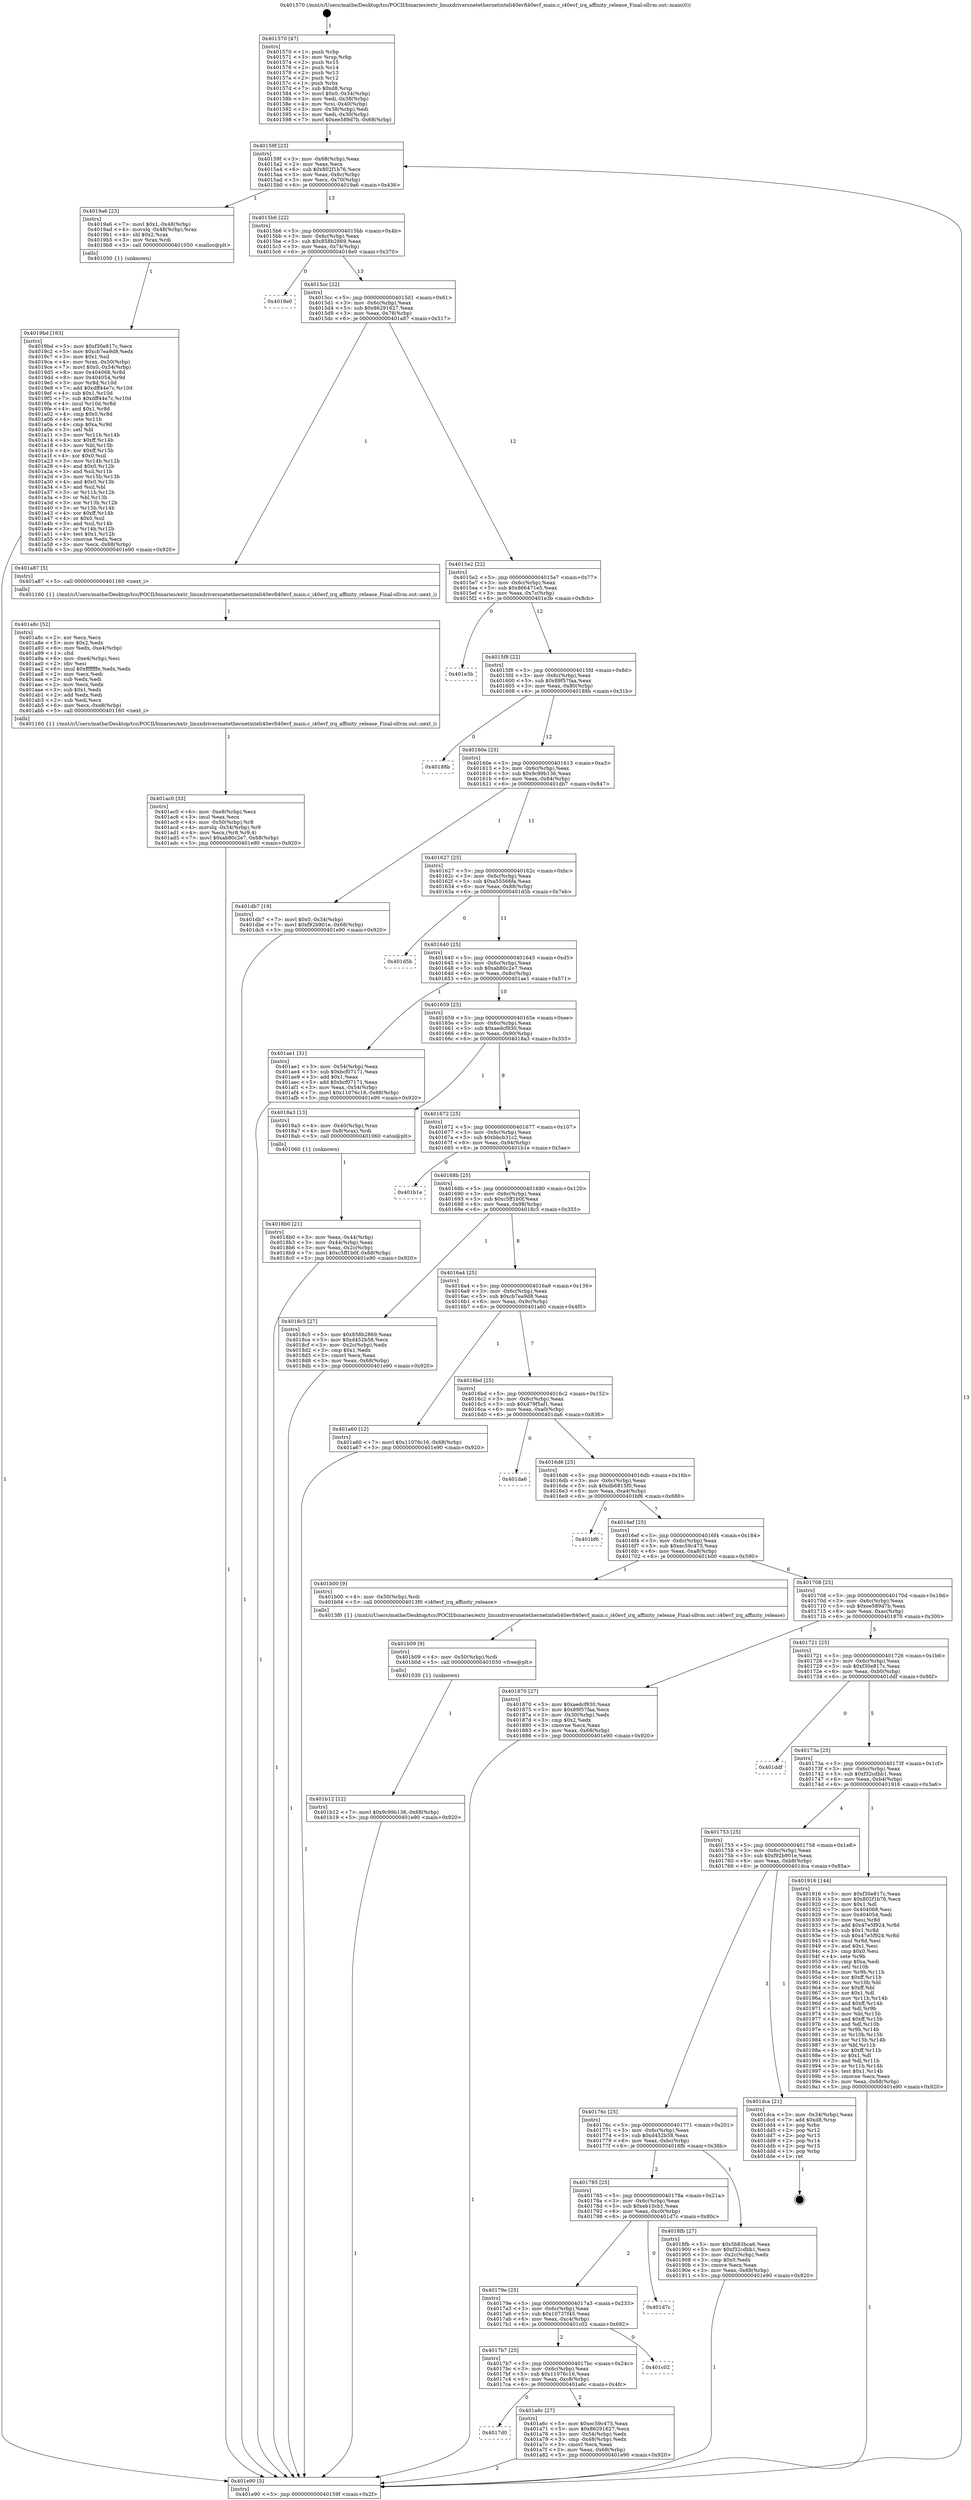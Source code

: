 digraph "0x401570" {
  label = "0x401570 (/mnt/c/Users/mathe/Desktop/tcc/POCII/binaries/extr_linuxdriversnetethernetinteli40evfi40evf_main.c_i40evf_irq_affinity_release_Final-ollvm.out::main(0))"
  labelloc = "t"
  node[shape=record]

  Entry [label="",width=0.3,height=0.3,shape=circle,fillcolor=black,style=filled]
  "0x40159f" [label="{
     0x40159f [23]\l
     | [instrs]\l
     &nbsp;&nbsp;0x40159f \<+3\>: mov -0x68(%rbp),%eax\l
     &nbsp;&nbsp;0x4015a2 \<+2\>: mov %eax,%ecx\l
     &nbsp;&nbsp;0x4015a4 \<+6\>: sub $0x802f1b76,%ecx\l
     &nbsp;&nbsp;0x4015aa \<+3\>: mov %eax,-0x6c(%rbp)\l
     &nbsp;&nbsp;0x4015ad \<+3\>: mov %ecx,-0x70(%rbp)\l
     &nbsp;&nbsp;0x4015b0 \<+6\>: je 00000000004019a6 \<main+0x436\>\l
  }"]
  "0x4019a6" [label="{
     0x4019a6 [23]\l
     | [instrs]\l
     &nbsp;&nbsp;0x4019a6 \<+7\>: movl $0x1,-0x48(%rbp)\l
     &nbsp;&nbsp;0x4019ad \<+4\>: movslq -0x48(%rbp),%rax\l
     &nbsp;&nbsp;0x4019b1 \<+4\>: shl $0x2,%rax\l
     &nbsp;&nbsp;0x4019b5 \<+3\>: mov %rax,%rdi\l
     &nbsp;&nbsp;0x4019b8 \<+5\>: call 0000000000401050 \<malloc@plt\>\l
     | [calls]\l
     &nbsp;&nbsp;0x401050 \{1\} (unknown)\l
  }"]
  "0x4015b6" [label="{
     0x4015b6 [22]\l
     | [instrs]\l
     &nbsp;&nbsp;0x4015b6 \<+5\>: jmp 00000000004015bb \<main+0x4b\>\l
     &nbsp;&nbsp;0x4015bb \<+3\>: mov -0x6c(%rbp),%eax\l
     &nbsp;&nbsp;0x4015be \<+5\>: sub $0x858b2869,%eax\l
     &nbsp;&nbsp;0x4015c3 \<+3\>: mov %eax,-0x74(%rbp)\l
     &nbsp;&nbsp;0x4015c6 \<+6\>: je 00000000004018e0 \<main+0x370\>\l
  }"]
  Exit [label="",width=0.3,height=0.3,shape=circle,fillcolor=black,style=filled,peripheries=2]
  "0x4018e0" [label="{
     0x4018e0\l
  }", style=dashed]
  "0x4015cc" [label="{
     0x4015cc [22]\l
     | [instrs]\l
     &nbsp;&nbsp;0x4015cc \<+5\>: jmp 00000000004015d1 \<main+0x61\>\l
     &nbsp;&nbsp;0x4015d1 \<+3\>: mov -0x6c(%rbp),%eax\l
     &nbsp;&nbsp;0x4015d4 \<+5\>: sub $0x86291627,%eax\l
     &nbsp;&nbsp;0x4015d9 \<+3\>: mov %eax,-0x78(%rbp)\l
     &nbsp;&nbsp;0x4015dc \<+6\>: je 0000000000401a87 \<main+0x517\>\l
  }"]
  "0x401b12" [label="{
     0x401b12 [12]\l
     | [instrs]\l
     &nbsp;&nbsp;0x401b12 \<+7\>: movl $0x9c99b136,-0x68(%rbp)\l
     &nbsp;&nbsp;0x401b19 \<+5\>: jmp 0000000000401e90 \<main+0x920\>\l
  }"]
  "0x401a87" [label="{
     0x401a87 [5]\l
     | [instrs]\l
     &nbsp;&nbsp;0x401a87 \<+5\>: call 0000000000401160 \<next_i\>\l
     | [calls]\l
     &nbsp;&nbsp;0x401160 \{1\} (/mnt/c/Users/mathe/Desktop/tcc/POCII/binaries/extr_linuxdriversnetethernetinteli40evfi40evf_main.c_i40evf_irq_affinity_release_Final-ollvm.out::next_i)\l
  }"]
  "0x4015e2" [label="{
     0x4015e2 [22]\l
     | [instrs]\l
     &nbsp;&nbsp;0x4015e2 \<+5\>: jmp 00000000004015e7 \<main+0x77\>\l
     &nbsp;&nbsp;0x4015e7 \<+3\>: mov -0x6c(%rbp),%eax\l
     &nbsp;&nbsp;0x4015ea \<+5\>: sub $0x866471e5,%eax\l
     &nbsp;&nbsp;0x4015ef \<+3\>: mov %eax,-0x7c(%rbp)\l
     &nbsp;&nbsp;0x4015f2 \<+6\>: je 0000000000401e3b \<main+0x8cb\>\l
  }"]
  "0x401b09" [label="{
     0x401b09 [9]\l
     | [instrs]\l
     &nbsp;&nbsp;0x401b09 \<+4\>: mov -0x50(%rbp),%rdi\l
     &nbsp;&nbsp;0x401b0d \<+5\>: call 0000000000401030 \<free@plt\>\l
     | [calls]\l
     &nbsp;&nbsp;0x401030 \{1\} (unknown)\l
  }"]
  "0x401e3b" [label="{
     0x401e3b\l
  }", style=dashed]
  "0x4015f8" [label="{
     0x4015f8 [22]\l
     | [instrs]\l
     &nbsp;&nbsp;0x4015f8 \<+5\>: jmp 00000000004015fd \<main+0x8d\>\l
     &nbsp;&nbsp;0x4015fd \<+3\>: mov -0x6c(%rbp),%eax\l
     &nbsp;&nbsp;0x401600 \<+5\>: sub $0x89f57faa,%eax\l
     &nbsp;&nbsp;0x401605 \<+3\>: mov %eax,-0x80(%rbp)\l
     &nbsp;&nbsp;0x401608 \<+6\>: je 000000000040188b \<main+0x31b\>\l
  }"]
  "0x401ac0" [label="{
     0x401ac0 [33]\l
     | [instrs]\l
     &nbsp;&nbsp;0x401ac0 \<+6\>: mov -0xe8(%rbp),%ecx\l
     &nbsp;&nbsp;0x401ac6 \<+3\>: imul %eax,%ecx\l
     &nbsp;&nbsp;0x401ac9 \<+4\>: mov -0x50(%rbp),%r8\l
     &nbsp;&nbsp;0x401acd \<+4\>: movslq -0x54(%rbp),%r9\l
     &nbsp;&nbsp;0x401ad1 \<+4\>: mov %ecx,(%r8,%r9,4)\l
     &nbsp;&nbsp;0x401ad5 \<+7\>: movl $0xab80c2e7,-0x68(%rbp)\l
     &nbsp;&nbsp;0x401adc \<+5\>: jmp 0000000000401e90 \<main+0x920\>\l
  }"]
  "0x40188b" [label="{
     0x40188b\l
  }", style=dashed]
  "0x40160e" [label="{
     0x40160e [25]\l
     | [instrs]\l
     &nbsp;&nbsp;0x40160e \<+5\>: jmp 0000000000401613 \<main+0xa3\>\l
     &nbsp;&nbsp;0x401613 \<+3\>: mov -0x6c(%rbp),%eax\l
     &nbsp;&nbsp;0x401616 \<+5\>: sub $0x9c99b136,%eax\l
     &nbsp;&nbsp;0x40161b \<+6\>: mov %eax,-0x84(%rbp)\l
     &nbsp;&nbsp;0x401621 \<+6\>: je 0000000000401db7 \<main+0x847\>\l
  }"]
  "0x401a8c" [label="{
     0x401a8c [52]\l
     | [instrs]\l
     &nbsp;&nbsp;0x401a8c \<+2\>: xor %ecx,%ecx\l
     &nbsp;&nbsp;0x401a8e \<+5\>: mov $0x2,%edx\l
     &nbsp;&nbsp;0x401a93 \<+6\>: mov %edx,-0xe4(%rbp)\l
     &nbsp;&nbsp;0x401a99 \<+1\>: cltd\l
     &nbsp;&nbsp;0x401a9a \<+6\>: mov -0xe4(%rbp),%esi\l
     &nbsp;&nbsp;0x401aa0 \<+2\>: idiv %esi\l
     &nbsp;&nbsp;0x401aa2 \<+6\>: imul $0xfffffffe,%edx,%edx\l
     &nbsp;&nbsp;0x401aa8 \<+2\>: mov %ecx,%edi\l
     &nbsp;&nbsp;0x401aaa \<+2\>: sub %edx,%edi\l
     &nbsp;&nbsp;0x401aac \<+2\>: mov %ecx,%edx\l
     &nbsp;&nbsp;0x401aae \<+3\>: sub $0x1,%edx\l
     &nbsp;&nbsp;0x401ab1 \<+2\>: add %edx,%edi\l
     &nbsp;&nbsp;0x401ab3 \<+2\>: sub %edi,%ecx\l
     &nbsp;&nbsp;0x401ab5 \<+6\>: mov %ecx,-0xe8(%rbp)\l
     &nbsp;&nbsp;0x401abb \<+5\>: call 0000000000401160 \<next_i\>\l
     | [calls]\l
     &nbsp;&nbsp;0x401160 \{1\} (/mnt/c/Users/mathe/Desktop/tcc/POCII/binaries/extr_linuxdriversnetethernetinteli40evfi40evf_main.c_i40evf_irq_affinity_release_Final-ollvm.out::next_i)\l
  }"]
  "0x401db7" [label="{
     0x401db7 [19]\l
     | [instrs]\l
     &nbsp;&nbsp;0x401db7 \<+7\>: movl $0x0,-0x34(%rbp)\l
     &nbsp;&nbsp;0x401dbe \<+7\>: movl $0xf92b901e,-0x68(%rbp)\l
     &nbsp;&nbsp;0x401dc5 \<+5\>: jmp 0000000000401e90 \<main+0x920\>\l
  }"]
  "0x401627" [label="{
     0x401627 [25]\l
     | [instrs]\l
     &nbsp;&nbsp;0x401627 \<+5\>: jmp 000000000040162c \<main+0xbc\>\l
     &nbsp;&nbsp;0x40162c \<+3\>: mov -0x6c(%rbp),%eax\l
     &nbsp;&nbsp;0x40162f \<+5\>: sub $0xa55566fa,%eax\l
     &nbsp;&nbsp;0x401634 \<+6\>: mov %eax,-0x88(%rbp)\l
     &nbsp;&nbsp;0x40163a \<+6\>: je 0000000000401d5b \<main+0x7eb\>\l
  }"]
  "0x4017d0" [label="{
     0x4017d0\l
  }", style=dashed]
  "0x401d5b" [label="{
     0x401d5b\l
  }", style=dashed]
  "0x401640" [label="{
     0x401640 [25]\l
     | [instrs]\l
     &nbsp;&nbsp;0x401640 \<+5\>: jmp 0000000000401645 \<main+0xd5\>\l
     &nbsp;&nbsp;0x401645 \<+3\>: mov -0x6c(%rbp),%eax\l
     &nbsp;&nbsp;0x401648 \<+5\>: sub $0xab80c2e7,%eax\l
     &nbsp;&nbsp;0x40164d \<+6\>: mov %eax,-0x8c(%rbp)\l
     &nbsp;&nbsp;0x401653 \<+6\>: je 0000000000401ae1 \<main+0x571\>\l
  }"]
  "0x401a6c" [label="{
     0x401a6c [27]\l
     | [instrs]\l
     &nbsp;&nbsp;0x401a6c \<+5\>: mov $0xec59c475,%eax\l
     &nbsp;&nbsp;0x401a71 \<+5\>: mov $0x86291627,%ecx\l
     &nbsp;&nbsp;0x401a76 \<+3\>: mov -0x54(%rbp),%edx\l
     &nbsp;&nbsp;0x401a79 \<+3\>: cmp -0x48(%rbp),%edx\l
     &nbsp;&nbsp;0x401a7c \<+3\>: cmovl %ecx,%eax\l
     &nbsp;&nbsp;0x401a7f \<+3\>: mov %eax,-0x68(%rbp)\l
     &nbsp;&nbsp;0x401a82 \<+5\>: jmp 0000000000401e90 \<main+0x920\>\l
  }"]
  "0x401ae1" [label="{
     0x401ae1 [31]\l
     | [instrs]\l
     &nbsp;&nbsp;0x401ae1 \<+3\>: mov -0x54(%rbp),%eax\l
     &nbsp;&nbsp;0x401ae4 \<+5\>: sub $0xbcf07171,%eax\l
     &nbsp;&nbsp;0x401ae9 \<+3\>: add $0x1,%eax\l
     &nbsp;&nbsp;0x401aec \<+5\>: add $0xbcf07171,%eax\l
     &nbsp;&nbsp;0x401af1 \<+3\>: mov %eax,-0x54(%rbp)\l
     &nbsp;&nbsp;0x401af4 \<+7\>: movl $0x11076c16,-0x68(%rbp)\l
     &nbsp;&nbsp;0x401afb \<+5\>: jmp 0000000000401e90 \<main+0x920\>\l
  }"]
  "0x401659" [label="{
     0x401659 [25]\l
     | [instrs]\l
     &nbsp;&nbsp;0x401659 \<+5\>: jmp 000000000040165e \<main+0xee\>\l
     &nbsp;&nbsp;0x40165e \<+3\>: mov -0x6c(%rbp),%eax\l
     &nbsp;&nbsp;0x401661 \<+5\>: sub $0xaedcf930,%eax\l
     &nbsp;&nbsp;0x401666 \<+6\>: mov %eax,-0x90(%rbp)\l
     &nbsp;&nbsp;0x40166c \<+6\>: je 00000000004018a3 \<main+0x333\>\l
  }"]
  "0x4017b7" [label="{
     0x4017b7 [25]\l
     | [instrs]\l
     &nbsp;&nbsp;0x4017b7 \<+5\>: jmp 00000000004017bc \<main+0x24c\>\l
     &nbsp;&nbsp;0x4017bc \<+3\>: mov -0x6c(%rbp),%eax\l
     &nbsp;&nbsp;0x4017bf \<+5\>: sub $0x11076c16,%eax\l
     &nbsp;&nbsp;0x4017c4 \<+6\>: mov %eax,-0xc8(%rbp)\l
     &nbsp;&nbsp;0x4017ca \<+6\>: je 0000000000401a6c \<main+0x4fc\>\l
  }"]
  "0x4018a3" [label="{
     0x4018a3 [13]\l
     | [instrs]\l
     &nbsp;&nbsp;0x4018a3 \<+4\>: mov -0x40(%rbp),%rax\l
     &nbsp;&nbsp;0x4018a7 \<+4\>: mov 0x8(%rax),%rdi\l
     &nbsp;&nbsp;0x4018ab \<+5\>: call 0000000000401060 \<atoi@plt\>\l
     | [calls]\l
     &nbsp;&nbsp;0x401060 \{1\} (unknown)\l
  }"]
  "0x401672" [label="{
     0x401672 [25]\l
     | [instrs]\l
     &nbsp;&nbsp;0x401672 \<+5\>: jmp 0000000000401677 \<main+0x107\>\l
     &nbsp;&nbsp;0x401677 \<+3\>: mov -0x6c(%rbp),%eax\l
     &nbsp;&nbsp;0x40167a \<+5\>: sub $0xbbcb31c2,%eax\l
     &nbsp;&nbsp;0x40167f \<+6\>: mov %eax,-0x94(%rbp)\l
     &nbsp;&nbsp;0x401685 \<+6\>: je 0000000000401b1e \<main+0x5ae\>\l
  }"]
  "0x401c02" [label="{
     0x401c02\l
  }", style=dashed]
  "0x401b1e" [label="{
     0x401b1e\l
  }", style=dashed]
  "0x40168b" [label="{
     0x40168b [25]\l
     | [instrs]\l
     &nbsp;&nbsp;0x40168b \<+5\>: jmp 0000000000401690 \<main+0x120\>\l
     &nbsp;&nbsp;0x401690 \<+3\>: mov -0x6c(%rbp),%eax\l
     &nbsp;&nbsp;0x401693 \<+5\>: sub $0xc5ff1b0f,%eax\l
     &nbsp;&nbsp;0x401698 \<+6\>: mov %eax,-0x98(%rbp)\l
     &nbsp;&nbsp;0x40169e \<+6\>: je 00000000004018c5 \<main+0x355\>\l
  }"]
  "0x40179e" [label="{
     0x40179e [25]\l
     | [instrs]\l
     &nbsp;&nbsp;0x40179e \<+5\>: jmp 00000000004017a3 \<main+0x233\>\l
     &nbsp;&nbsp;0x4017a3 \<+3\>: mov -0x6c(%rbp),%eax\l
     &nbsp;&nbsp;0x4017a6 \<+5\>: sub $0x10737f45,%eax\l
     &nbsp;&nbsp;0x4017ab \<+6\>: mov %eax,-0xc4(%rbp)\l
     &nbsp;&nbsp;0x4017b1 \<+6\>: je 0000000000401c02 \<main+0x692\>\l
  }"]
  "0x4018c5" [label="{
     0x4018c5 [27]\l
     | [instrs]\l
     &nbsp;&nbsp;0x4018c5 \<+5\>: mov $0x858b2869,%eax\l
     &nbsp;&nbsp;0x4018ca \<+5\>: mov $0xd452b58,%ecx\l
     &nbsp;&nbsp;0x4018cf \<+3\>: mov -0x2c(%rbp),%edx\l
     &nbsp;&nbsp;0x4018d2 \<+3\>: cmp $0x1,%edx\l
     &nbsp;&nbsp;0x4018d5 \<+3\>: cmovl %ecx,%eax\l
     &nbsp;&nbsp;0x4018d8 \<+3\>: mov %eax,-0x68(%rbp)\l
     &nbsp;&nbsp;0x4018db \<+5\>: jmp 0000000000401e90 \<main+0x920\>\l
  }"]
  "0x4016a4" [label="{
     0x4016a4 [25]\l
     | [instrs]\l
     &nbsp;&nbsp;0x4016a4 \<+5\>: jmp 00000000004016a9 \<main+0x139\>\l
     &nbsp;&nbsp;0x4016a9 \<+3\>: mov -0x6c(%rbp),%eax\l
     &nbsp;&nbsp;0x4016ac \<+5\>: sub $0xcb7ea9d8,%eax\l
     &nbsp;&nbsp;0x4016b1 \<+6\>: mov %eax,-0x9c(%rbp)\l
     &nbsp;&nbsp;0x4016b7 \<+6\>: je 0000000000401a60 \<main+0x4f0\>\l
  }"]
  "0x401d7c" [label="{
     0x401d7c\l
  }", style=dashed]
  "0x401a60" [label="{
     0x401a60 [12]\l
     | [instrs]\l
     &nbsp;&nbsp;0x401a60 \<+7\>: movl $0x11076c16,-0x68(%rbp)\l
     &nbsp;&nbsp;0x401a67 \<+5\>: jmp 0000000000401e90 \<main+0x920\>\l
  }"]
  "0x4016bd" [label="{
     0x4016bd [25]\l
     | [instrs]\l
     &nbsp;&nbsp;0x4016bd \<+5\>: jmp 00000000004016c2 \<main+0x152\>\l
     &nbsp;&nbsp;0x4016c2 \<+3\>: mov -0x6c(%rbp),%eax\l
     &nbsp;&nbsp;0x4016c5 \<+5\>: sub $0xd79f5af1,%eax\l
     &nbsp;&nbsp;0x4016ca \<+6\>: mov %eax,-0xa0(%rbp)\l
     &nbsp;&nbsp;0x4016d0 \<+6\>: je 0000000000401da6 \<main+0x836\>\l
  }"]
  "0x4019bd" [label="{
     0x4019bd [163]\l
     | [instrs]\l
     &nbsp;&nbsp;0x4019bd \<+5\>: mov $0xf30e817c,%ecx\l
     &nbsp;&nbsp;0x4019c2 \<+5\>: mov $0xcb7ea9d8,%edx\l
     &nbsp;&nbsp;0x4019c7 \<+3\>: mov $0x1,%sil\l
     &nbsp;&nbsp;0x4019ca \<+4\>: mov %rax,-0x50(%rbp)\l
     &nbsp;&nbsp;0x4019ce \<+7\>: movl $0x0,-0x54(%rbp)\l
     &nbsp;&nbsp;0x4019d5 \<+8\>: mov 0x404068,%r8d\l
     &nbsp;&nbsp;0x4019dd \<+8\>: mov 0x404054,%r9d\l
     &nbsp;&nbsp;0x4019e5 \<+3\>: mov %r8d,%r10d\l
     &nbsp;&nbsp;0x4019e8 \<+7\>: add $0xdff44e7c,%r10d\l
     &nbsp;&nbsp;0x4019ef \<+4\>: sub $0x1,%r10d\l
     &nbsp;&nbsp;0x4019f3 \<+7\>: sub $0xdff44e7c,%r10d\l
     &nbsp;&nbsp;0x4019fa \<+4\>: imul %r10d,%r8d\l
     &nbsp;&nbsp;0x4019fe \<+4\>: and $0x1,%r8d\l
     &nbsp;&nbsp;0x401a02 \<+4\>: cmp $0x0,%r8d\l
     &nbsp;&nbsp;0x401a06 \<+4\>: sete %r11b\l
     &nbsp;&nbsp;0x401a0a \<+4\>: cmp $0xa,%r9d\l
     &nbsp;&nbsp;0x401a0e \<+3\>: setl %bl\l
     &nbsp;&nbsp;0x401a11 \<+3\>: mov %r11b,%r14b\l
     &nbsp;&nbsp;0x401a14 \<+4\>: xor $0xff,%r14b\l
     &nbsp;&nbsp;0x401a18 \<+3\>: mov %bl,%r15b\l
     &nbsp;&nbsp;0x401a1b \<+4\>: xor $0xff,%r15b\l
     &nbsp;&nbsp;0x401a1f \<+4\>: xor $0x0,%sil\l
     &nbsp;&nbsp;0x401a23 \<+3\>: mov %r14b,%r12b\l
     &nbsp;&nbsp;0x401a26 \<+4\>: and $0x0,%r12b\l
     &nbsp;&nbsp;0x401a2a \<+3\>: and %sil,%r11b\l
     &nbsp;&nbsp;0x401a2d \<+3\>: mov %r15b,%r13b\l
     &nbsp;&nbsp;0x401a30 \<+4\>: and $0x0,%r13b\l
     &nbsp;&nbsp;0x401a34 \<+3\>: and %sil,%bl\l
     &nbsp;&nbsp;0x401a37 \<+3\>: or %r11b,%r12b\l
     &nbsp;&nbsp;0x401a3a \<+3\>: or %bl,%r13b\l
     &nbsp;&nbsp;0x401a3d \<+3\>: xor %r13b,%r12b\l
     &nbsp;&nbsp;0x401a40 \<+3\>: or %r15b,%r14b\l
     &nbsp;&nbsp;0x401a43 \<+4\>: xor $0xff,%r14b\l
     &nbsp;&nbsp;0x401a47 \<+4\>: or $0x0,%sil\l
     &nbsp;&nbsp;0x401a4b \<+3\>: and %sil,%r14b\l
     &nbsp;&nbsp;0x401a4e \<+3\>: or %r14b,%r12b\l
     &nbsp;&nbsp;0x401a51 \<+4\>: test $0x1,%r12b\l
     &nbsp;&nbsp;0x401a55 \<+3\>: cmovne %edx,%ecx\l
     &nbsp;&nbsp;0x401a58 \<+3\>: mov %ecx,-0x68(%rbp)\l
     &nbsp;&nbsp;0x401a5b \<+5\>: jmp 0000000000401e90 \<main+0x920\>\l
  }"]
  "0x401da6" [label="{
     0x401da6\l
  }", style=dashed]
  "0x4016d6" [label="{
     0x4016d6 [25]\l
     | [instrs]\l
     &nbsp;&nbsp;0x4016d6 \<+5\>: jmp 00000000004016db \<main+0x16b\>\l
     &nbsp;&nbsp;0x4016db \<+3\>: mov -0x6c(%rbp),%eax\l
     &nbsp;&nbsp;0x4016de \<+5\>: sub $0xdb6815f0,%eax\l
     &nbsp;&nbsp;0x4016e3 \<+6\>: mov %eax,-0xa4(%rbp)\l
     &nbsp;&nbsp;0x4016e9 \<+6\>: je 0000000000401bf6 \<main+0x686\>\l
  }"]
  "0x401785" [label="{
     0x401785 [25]\l
     | [instrs]\l
     &nbsp;&nbsp;0x401785 \<+5\>: jmp 000000000040178a \<main+0x21a\>\l
     &nbsp;&nbsp;0x40178a \<+3\>: mov -0x6c(%rbp),%eax\l
     &nbsp;&nbsp;0x40178d \<+5\>: sub $0xeb10cb1,%eax\l
     &nbsp;&nbsp;0x401792 \<+6\>: mov %eax,-0xc0(%rbp)\l
     &nbsp;&nbsp;0x401798 \<+6\>: je 0000000000401d7c \<main+0x80c\>\l
  }"]
  "0x401bf6" [label="{
     0x401bf6\l
  }", style=dashed]
  "0x4016ef" [label="{
     0x4016ef [25]\l
     | [instrs]\l
     &nbsp;&nbsp;0x4016ef \<+5\>: jmp 00000000004016f4 \<main+0x184\>\l
     &nbsp;&nbsp;0x4016f4 \<+3\>: mov -0x6c(%rbp),%eax\l
     &nbsp;&nbsp;0x4016f7 \<+5\>: sub $0xec59c475,%eax\l
     &nbsp;&nbsp;0x4016fc \<+6\>: mov %eax,-0xa8(%rbp)\l
     &nbsp;&nbsp;0x401702 \<+6\>: je 0000000000401b00 \<main+0x590\>\l
  }"]
  "0x4018fb" [label="{
     0x4018fb [27]\l
     | [instrs]\l
     &nbsp;&nbsp;0x4018fb \<+5\>: mov $0x5b83bca6,%eax\l
     &nbsp;&nbsp;0x401900 \<+5\>: mov $0xf32cdbb1,%ecx\l
     &nbsp;&nbsp;0x401905 \<+3\>: mov -0x2c(%rbp),%edx\l
     &nbsp;&nbsp;0x401908 \<+3\>: cmp $0x0,%edx\l
     &nbsp;&nbsp;0x40190b \<+3\>: cmove %ecx,%eax\l
     &nbsp;&nbsp;0x40190e \<+3\>: mov %eax,-0x68(%rbp)\l
     &nbsp;&nbsp;0x401911 \<+5\>: jmp 0000000000401e90 \<main+0x920\>\l
  }"]
  "0x401b00" [label="{
     0x401b00 [9]\l
     | [instrs]\l
     &nbsp;&nbsp;0x401b00 \<+4\>: mov -0x50(%rbp),%rdi\l
     &nbsp;&nbsp;0x401b04 \<+5\>: call 00000000004013f0 \<i40evf_irq_affinity_release\>\l
     | [calls]\l
     &nbsp;&nbsp;0x4013f0 \{1\} (/mnt/c/Users/mathe/Desktop/tcc/POCII/binaries/extr_linuxdriversnetethernetinteli40evfi40evf_main.c_i40evf_irq_affinity_release_Final-ollvm.out::i40evf_irq_affinity_release)\l
  }"]
  "0x401708" [label="{
     0x401708 [25]\l
     | [instrs]\l
     &nbsp;&nbsp;0x401708 \<+5\>: jmp 000000000040170d \<main+0x19d\>\l
     &nbsp;&nbsp;0x40170d \<+3\>: mov -0x6c(%rbp),%eax\l
     &nbsp;&nbsp;0x401710 \<+5\>: sub $0xee589d7b,%eax\l
     &nbsp;&nbsp;0x401715 \<+6\>: mov %eax,-0xac(%rbp)\l
     &nbsp;&nbsp;0x40171b \<+6\>: je 0000000000401870 \<main+0x300\>\l
  }"]
  "0x40176c" [label="{
     0x40176c [25]\l
     | [instrs]\l
     &nbsp;&nbsp;0x40176c \<+5\>: jmp 0000000000401771 \<main+0x201\>\l
     &nbsp;&nbsp;0x401771 \<+3\>: mov -0x6c(%rbp),%eax\l
     &nbsp;&nbsp;0x401774 \<+5\>: sub $0xd452b58,%eax\l
     &nbsp;&nbsp;0x401779 \<+6\>: mov %eax,-0xbc(%rbp)\l
     &nbsp;&nbsp;0x40177f \<+6\>: je 00000000004018fb \<main+0x38b\>\l
  }"]
  "0x401870" [label="{
     0x401870 [27]\l
     | [instrs]\l
     &nbsp;&nbsp;0x401870 \<+5\>: mov $0xaedcf930,%eax\l
     &nbsp;&nbsp;0x401875 \<+5\>: mov $0x89f57faa,%ecx\l
     &nbsp;&nbsp;0x40187a \<+3\>: mov -0x30(%rbp),%edx\l
     &nbsp;&nbsp;0x40187d \<+3\>: cmp $0x2,%edx\l
     &nbsp;&nbsp;0x401880 \<+3\>: cmovne %ecx,%eax\l
     &nbsp;&nbsp;0x401883 \<+3\>: mov %eax,-0x68(%rbp)\l
     &nbsp;&nbsp;0x401886 \<+5\>: jmp 0000000000401e90 \<main+0x920\>\l
  }"]
  "0x401721" [label="{
     0x401721 [25]\l
     | [instrs]\l
     &nbsp;&nbsp;0x401721 \<+5\>: jmp 0000000000401726 \<main+0x1b6\>\l
     &nbsp;&nbsp;0x401726 \<+3\>: mov -0x6c(%rbp),%eax\l
     &nbsp;&nbsp;0x401729 \<+5\>: sub $0xf30e817c,%eax\l
     &nbsp;&nbsp;0x40172e \<+6\>: mov %eax,-0xb0(%rbp)\l
     &nbsp;&nbsp;0x401734 \<+6\>: je 0000000000401ddf \<main+0x86f\>\l
  }"]
  "0x401e90" [label="{
     0x401e90 [5]\l
     | [instrs]\l
     &nbsp;&nbsp;0x401e90 \<+5\>: jmp 000000000040159f \<main+0x2f\>\l
  }"]
  "0x401570" [label="{
     0x401570 [47]\l
     | [instrs]\l
     &nbsp;&nbsp;0x401570 \<+1\>: push %rbp\l
     &nbsp;&nbsp;0x401571 \<+3\>: mov %rsp,%rbp\l
     &nbsp;&nbsp;0x401574 \<+2\>: push %r15\l
     &nbsp;&nbsp;0x401576 \<+2\>: push %r14\l
     &nbsp;&nbsp;0x401578 \<+2\>: push %r13\l
     &nbsp;&nbsp;0x40157a \<+2\>: push %r12\l
     &nbsp;&nbsp;0x40157c \<+1\>: push %rbx\l
     &nbsp;&nbsp;0x40157d \<+7\>: sub $0xd8,%rsp\l
     &nbsp;&nbsp;0x401584 \<+7\>: movl $0x0,-0x34(%rbp)\l
     &nbsp;&nbsp;0x40158b \<+3\>: mov %edi,-0x38(%rbp)\l
     &nbsp;&nbsp;0x40158e \<+4\>: mov %rsi,-0x40(%rbp)\l
     &nbsp;&nbsp;0x401592 \<+3\>: mov -0x38(%rbp),%edi\l
     &nbsp;&nbsp;0x401595 \<+3\>: mov %edi,-0x30(%rbp)\l
     &nbsp;&nbsp;0x401598 \<+7\>: movl $0xee589d7b,-0x68(%rbp)\l
  }"]
  "0x4018b0" [label="{
     0x4018b0 [21]\l
     | [instrs]\l
     &nbsp;&nbsp;0x4018b0 \<+3\>: mov %eax,-0x44(%rbp)\l
     &nbsp;&nbsp;0x4018b3 \<+3\>: mov -0x44(%rbp),%eax\l
     &nbsp;&nbsp;0x4018b6 \<+3\>: mov %eax,-0x2c(%rbp)\l
     &nbsp;&nbsp;0x4018b9 \<+7\>: movl $0xc5ff1b0f,-0x68(%rbp)\l
     &nbsp;&nbsp;0x4018c0 \<+5\>: jmp 0000000000401e90 \<main+0x920\>\l
  }"]
  "0x401dca" [label="{
     0x401dca [21]\l
     | [instrs]\l
     &nbsp;&nbsp;0x401dca \<+3\>: mov -0x34(%rbp),%eax\l
     &nbsp;&nbsp;0x401dcd \<+7\>: add $0xd8,%rsp\l
     &nbsp;&nbsp;0x401dd4 \<+1\>: pop %rbx\l
     &nbsp;&nbsp;0x401dd5 \<+2\>: pop %r12\l
     &nbsp;&nbsp;0x401dd7 \<+2\>: pop %r13\l
     &nbsp;&nbsp;0x401dd9 \<+2\>: pop %r14\l
     &nbsp;&nbsp;0x401ddb \<+2\>: pop %r15\l
     &nbsp;&nbsp;0x401ddd \<+1\>: pop %rbp\l
     &nbsp;&nbsp;0x401dde \<+1\>: ret\l
  }"]
  "0x401ddf" [label="{
     0x401ddf\l
  }", style=dashed]
  "0x40173a" [label="{
     0x40173a [25]\l
     | [instrs]\l
     &nbsp;&nbsp;0x40173a \<+5\>: jmp 000000000040173f \<main+0x1cf\>\l
     &nbsp;&nbsp;0x40173f \<+3\>: mov -0x6c(%rbp),%eax\l
     &nbsp;&nbsp;0x401742 \<+5\>: sub $0xf32cdbb1,%eax\l
     &nbsp;&nbsp;0x401747 \<+6\>: mov %eax,-0xb4(%rbp)\l
     &nbsp;&nbsp;0x40174d \<+6\>: je 0000000000401916 \<main+0x3a6\>\l
  }"]
  "0x401753" [label="{
     0x401753 [25]\l
     | [instrs]\l
     &nbsp;&nbsp;0x401753 \<+5\>: jmp 0000000000401758 \<main+0x1e8\>\l
     &nbsp;&nbsp;0x401758 \<+3\>: mov -0x6c(%rbp),%eax\l
     &nbsp;&nbsp;0x40175b \<+5\>: sub $0xf92b901e,%eax\l
     &nbsp;&nbsp;0x401760 \<+6\>: mov %eax,-0xb8(%rbp)\l
     &nbsp;&nbsp;0x401766 \<+6\>: je 0000000000401dca \<main+0x85a\>\l
  }"]
  "0x401916" [label="{
     0x401916 [144]\l
     | [instrs]\l
     &nbsp;&nbsp;0x401916 \<+5\>: mov $0xf30e817c,%eax\l
     &nbsp;&nbsp;0x40191b \<+5\>: mov $0x802f1b76,%ecx\l
     &nbsp;&nbsp;0x401920 \<+2\>: mov $0x1,%dl\l
     &nbsp;&nbsp;0x401922 \<+7\>: mov 0x404068,%esi\l
     &nbsp;&nbsp;0x401929 \<+7\>: mov 0x404054,%edi\l
     &nbsp;&nbsp;0x401930 \<+3\>: mov %esi,%r8d\l
     &nbsp;&nbsp;0x401933 \<+7\>: add $0x47e5f924,%r8d\l
     &nbsp;&nbsp;0x40193a \<+4\>: sub $0x1,%r8d\l
     &nbsp;&nbsp;0x40193e \<+7\>: sub $0x47e5f924,%r8d\l
     &nbsp;&nbsp;0x401945 \<+4\>: imul %r8d,%esi\l
     &nbsp;&nbsp;0x401949 \<+3\>: and $0x1,%esi\l
     &nbsp;&nbsp;0x40194c \<+3\>: cmp $0x0,%esi\l
     &nbsp;&nbsp;0x40194f \<+4\>: sete %r9b\l
     &nbsp;&nbsp;0x401953 \<+3\>: cmp $0xa,%edi\l
     &nbsp;&nbsp;0x401956 \<+4\>: setl %r10b\l
     &nbsp;&nbsp;0x40195a \<+3\>: mov %r9b,%r11b\l
     &nbsp;&nbsp;0x40195d \<+4\>: xor $0xff,%r11b\l
     &nbsp;&nbsp;0x401961 \<+3\>: mov %r10b,%bl\l
     &nbsp;&nbsp;0x401964 \<+3\>: xor $0xff,%bl\l
     &nbsp;&nbsp;0x401967 \<+3\>: xor $0x1,%dl\l
     &nbsp;&nbsp;0x40196a \<+3\>: mov %r11b,%r14b\l
     &nbsp;&nbsp;0x40196d \<+4\>: and $0xff,%r14b\l
     &nbsp;&nbsp;0x401971 \<+3\>: and %dl,%r9b\l
     &nbsp;&nbsp;0x401974 \<+3\>: mov %bl,%r15b\l
     &nbsp;&nbsp;0x401977 \<+4\>: and $0xff,%r15b\l
     &nbsp;&nbsp;0x40197b \<+3\>: and %dl,%r10b\l
     &nbsp;&nbsp;0x40197e \<+3\>: or %r9b,%r14b\l
     &nbsp;&nbsp;0x401981 \<+3\>: or %r10b,%r15b\l
     &nbsp;&nbsp;0x401984 \<+3\>: xor %r15b,%r14b\l
     &nbsp;&nbsp;0x401987 \<+3\>: or %bl,%r11b\l
     &nbsp;&nbsp;0x40198a \<+4\>: xor $0xff,%r11b\l
     &nbsp;&nbsp;0x40198e \<+3\>: or $0x1,%dl\l
     &nbsp;&nbsp;0x401991 \<+3\>: and %dl,%r11b\l
     &nbsp;&nbsp;0x401994 \<+3\>: or %r11b,%r14b\l
     &nbsp;&nbsp;0x401997 \<+4\>: test $0x1,%r14b\l
     &nbsp;&nbsp;0x40199b \<+3\>: cmovne %ecx,%eax\l
     &nbsp;&nbsp;0x40199e \<+3\>: mov %eax,-0x68(%rbp)\l
     &nbsp;&nbsp;0x4019a1 \<+5\>: jmp 0000000000401e90 \<main+0x920\>\l
  }"]
  Entry -> "0x401570" [label=" 1"]
  "0x40159f" -> "0x4019a6" [label=" 1"]
  "0x40159f" -> "0x4015b6" [label=" 13"]
  "0x401dca" -> Exit [label=" 1"]
  "0x4015b6" -> "0x4018e0" [label=" 0"]
  "0x4015b6" -> "0x4015cc" [label=" 13"]
  "0x401db7" -> "0x401e90" [label=" 1"]
  "0x4015cc" -> "0x401a87" [label=" 1"]
  "0x4015cc" -> "0x4015e2" [label=" 12"]
  "0x401b12" -> "0x401e90" [label=" 1"]
  "0x4015e2" -> "0x401e3b" [label=" 0"]
  "0x4015e2" -> "0x4015f8" [label=" 12"]
  "0x401b09" -> "0x401b12" [label=" 1"]
  "0x4015f8" -> "0x40188b" [label=" 0"]
  "0x4015f8" -> "0x40160e" [label=" 12"]
  "0x401b00" -> "0x401b09" [label=" 1"]
  "0x40160e" -> "0x401db7" [label=" 1"]
  "0x40160e" -> "0x401627" [label=" 11"]
  "0x401ae1" -> "0x401e90" [label=" 1"]
  "0x401627" -> "0x401d5b" [label=" 0"]
  "0x401627" -> "0x401640" [label=" 11"]
  "0x401ac0" -> "0x401e90" [label=" 1"]
  "0x401640" -> "0x401ae1" [label=" 1"]
  "0x401640" -> "0x401659" [label=" 10"]
  "0x401a8c" -> "0x401ac0" [label=" 1"]
  "0x401659" -> "0x4018a3" [label=" 1"]
  "0x401659" -> "0x401672" [label=" 9"]
  "0x401a6c" -> "0x401e90" [label=" 2"]
  "0x401672" -> "0x401b1e" [label=" 0"]
  "0x401672" -> "0x40168b" [label=" 9"]
  "0x4017b7" -> "0x4017d0" [label=" 0"]
  "0x40168b" -> "0x4018c5" [label=" 1"]
  "0x40168b" -> "0x4016a4" [label=" 8"]
  "0x401a87" -> "0x401a8c" [label=" 1"]
  "0x4016a4" -> "0x401a60" [label=" 1"]
  "0x4016a4" -> "0x4016bd" [label=" 7"]
  "0x40179e" -> "0x4017b7" [label=" 2"]
  "0x4016bd" -> "0x401da6" [label=" 0"]
  "0x4016bd" -> "0x4016d6" [label=" 7"]
  "0x4017b7" -> "0x401a6c" [label=" 2"]
  "0x4016d6" -> "0x401bf6" [label=" 0"]
  "0x4016d6" -> "0x4016ef" [label=" 7"]
  "0x401785" -> "0x40179e" [label=" 2"]
  "0x4016ef" -> "0x401b00" [label=" 1"]
  "0x4016ef" -> "0x401708" [label=" 6"]
  "0x401785" -> "0x401d7c" [label=" 0"]
  "0x401708" -> "0x401870" [label=" 1"]
  "0x401708" -> "0x401721" [label=" 5"]
  "0x401870" -> "0x401e90" [label=" 1"]
  "0x401570" -> "0x40159f" [label=" 1"]
  "0x401e90" -> "0x40159f" [label=" 13"]
  "0x4018a3" -> "0x4018b0" [label=" 1"]
  "0x4018b0" -> "0x401e90" [label=" 1"]
  "0x4018c5" -> "0x401e90" [label=" 1"]
  "0x401a60" -> "0x401e90" [label=" 1"]
  "0x401721" -> "0x401ddf" [label=" 0"]
  "0x401721" -> "0x40173a" [label=" 5"]
  "0x4019bd" -> "0x401e90" [label=" 1"]
  "0x40173a" -> "0x401916" [label=" 1"]
  "0x40173a" -> "0x401753" [label=" 4"]
  "0x4019a6" -> "0x4019bd" [label=" 1"]
  "0x401753" -> "0x401dca" [label=" 1"]
  "0x401753" -> "0x40176c" [label=" 3"]
  "0x40179e" -> "0x401c02" [label=" 0"]
  "0x40176c" -> "0x4018fb" [label=" 1"]
  "0x40176c" -> "0x401785" [label=" 2"]
  "0x4018fb" -> "0x401e90" [label=" 1"]
  "0x401916" -> "0x401e90" [label=" 1"]
}
